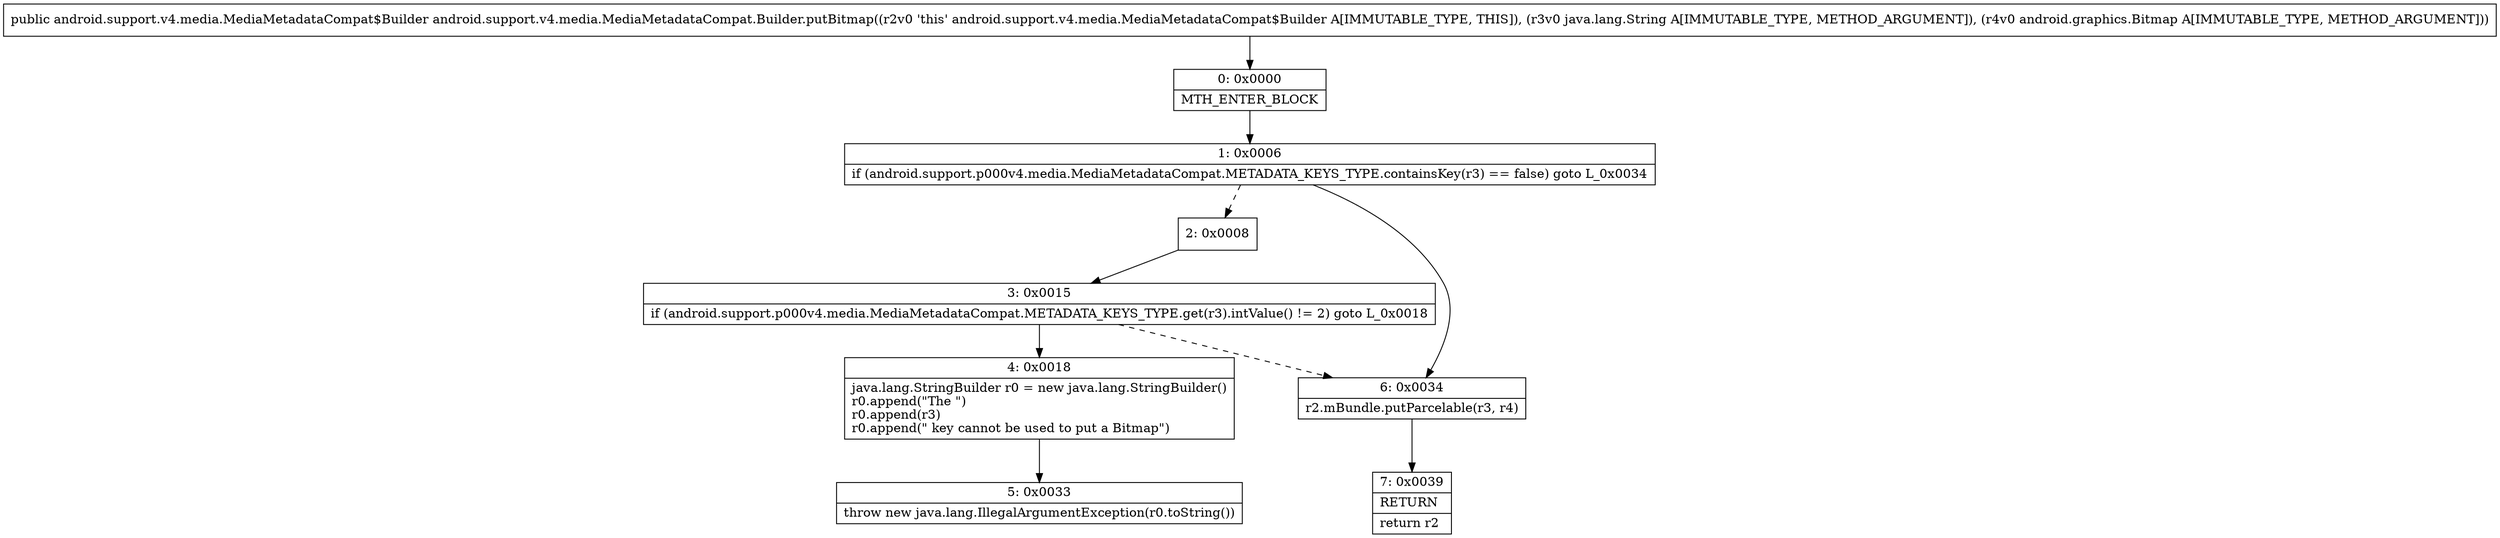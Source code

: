 digraph "CFG forandroid.support.v4.media.MediaMetadataCompat.Builder.putBitmap(Ljava\/lang\/String;Landroid\/graphics\/Bitmap;)Landroid\/support\/v4\/media\/MediaMetadataCompat$Builder;" {
Node_0 [shape=record,label="{0\:\ 0x0000|MTH_ENTER_BLOCK\l}"];
Node_1 [shape=record,label="{1\:\ 0x0006|if (android.support.p000v4.media.MediaMetadataCompat.METADATA_KEYS_TYPE.containsKey(r3) == false) goto L_0x0034\l}"];
Node_2 [shape=record,label="{2\:\ 0x0008}"];
Node_3 [shape=record,label="{3\:\ 0x0015|if (android.support.p000v4.media.MediaMetadataCompat.METADATA_KEYS_TYPE.get(r3).intValue() != 2) goto L_0x0018\l}"];
Node_4 [shape=record,label="{4\:\ 0x0018|java.lang.StringBuilder r0 = new java.lang.StringBuilder()\lr0.append(\"The \")\lr0.append(r3)\lr0.append(\" key cannot be used to put a Bitmap\")\l}"];
Node_5 [shape=record,label="{5\:\ 0x0033|throw new java.lang.IllegalArgumentException(r0.toString())\l}"];
Node_6 [shape=record,label="{6\:\ 0x0034|r2.mBundle.putParcelable(r3, r4)\l}"];
Node_7 [shape=record,label="{7\:\ 0x0039|RETURN\l|return r2\l}"];
MethodNode[shape=record,label="{public android.support.v4.media.MediaMetadataCompat$Builder android.support.v4.media.MediaMetadataCompat.Builder.putBitmap((r2v0 'this' android.support.v4.media.MediaMetadataCompat$Builder A[IMMUTABLE_TYPE, THIS]), (r3v0 java.lang.String A[IMMUTABLE_TYPE, METHOD_ARGUMENT]), (r4v0 android.graphics.Bitmap A[IMMUTABLE_TYPE, METHOD_ARGUMENT])) }"];
MethodNode -> Node_0;
Node_0 -> Node_1;
Node_1 -> Node_2[style=dashed];
Node_1 -> Node_6;
Node_2 -> Node_3;
Node_3 -> Node_4;
Node_3 -> Node_6[style=dashed];
Node_4 -> Node_5;
Node_6 -> Node_7;
}

